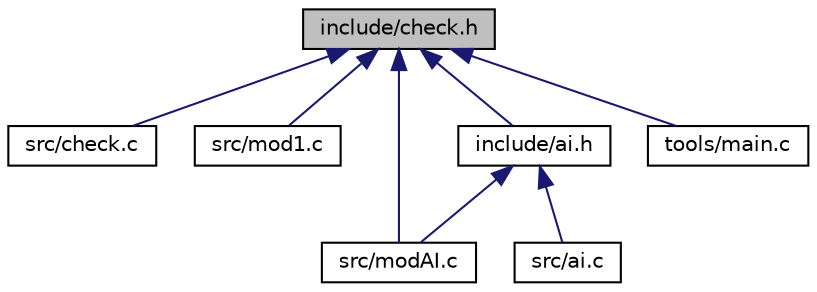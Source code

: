 digraph "include/check.h"
{
 // LATEX_PDF_SIZE
  edge [fontname="Helvetica",fontsize="10",labelfontname="Helvetica",labelfontsize="10"];
  node [fontname="Helvetica",fontsize="10",shape=record];
  Node1 [label="include/check.h",height=0.2,width=0.4,color="black", fillcolor="grey75", style="filled", fontcolor="black",tooltip=" "];
  Node1 -> Node2 [dir="back",color="midnightblue",fontsize="10",style="solid",fontname="Helvetica"];
  Node2 [label="src/check.c",height=0.2,width=0.4,color="black", fillcolor="white", style="filled",URL="$check_8c.html",tooltip=" "];
  Node1 -> Node3 [dir="back",color="midnightblue",fontsize="10",style="solid",fontname="Helvetica"];
  Node3 [label="src/mod1.c",height=0.2,width=0.4,color="black", fillcolor="white", style="filled",URL="$mod1_8c.html",tooltip=" "];
  Node1 -> Node4 [dir="back",color="midnightblue",fontsize="10",style="solid",fontname="Helvetica"];
  Node4 [label="src/modAI.c",height=0.2,width=0.4,color="black", fillcolor="white", style="filled",URL="$modAI_8c.html",tooltip=" "];
  Node1 -> Node5 [dir="back",color="midnightblue",fontsize="10",style="solid",fontname="Helvetica"];
  Node5 [label="include/ai.h",height=0.2,width=0.4,color="black", fillcolor="white", style="filled",URL="$ai_8h.html",tooltip=" "];
  Node5 -> Node6 [dir="back",color="midnightblue",fontsize="10",style="solid",fontname="Helvetica"];
  Node6 [label="src/ai.c",height=0.2,width=0.4,color="black", fillcolor="white", style="filled",URL="$ai_8c.html",tooltip=" "];
  Node5 -> Node4 [dir="back",color="midnightblue",fontsize="10",style="solid",fontname="Helvetica"];
  Node1 -> Node7 [dir="back",color="midnightblue",fontsize="10",style="solid",fontname="Helvetica"];
  Node7 [label="tools/main.c",height=0.2,width=0.4,color="black", fillcolor="white", style="filled",URL="$main_8c.html",tooltip=" "];
}

